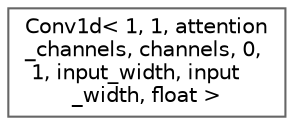 digraph "Graphical Class Hierarchy"
{
 // LATEX_PDF_SIZE
  bgcolor="transparent";
  edge [fontname=Helvetica,fontsize=10,labelfontname=Helvetica,labelfontsize=10];
  node [fontname=Helvetica,fontsize=10,shape=box,height=0.2,width=0.4];
  rankdir="LR";
  Node0 [id="Node000000",label="Conv1d\< 1, 1, attention\l_channels, channels, 0,\l 1, input_width, input\l_width, float \>",height=0.2,width=0.4,color="grey40", fillcolor="white", style="filled",URL="$class_conv1d.html",tooltip=" "];
}
